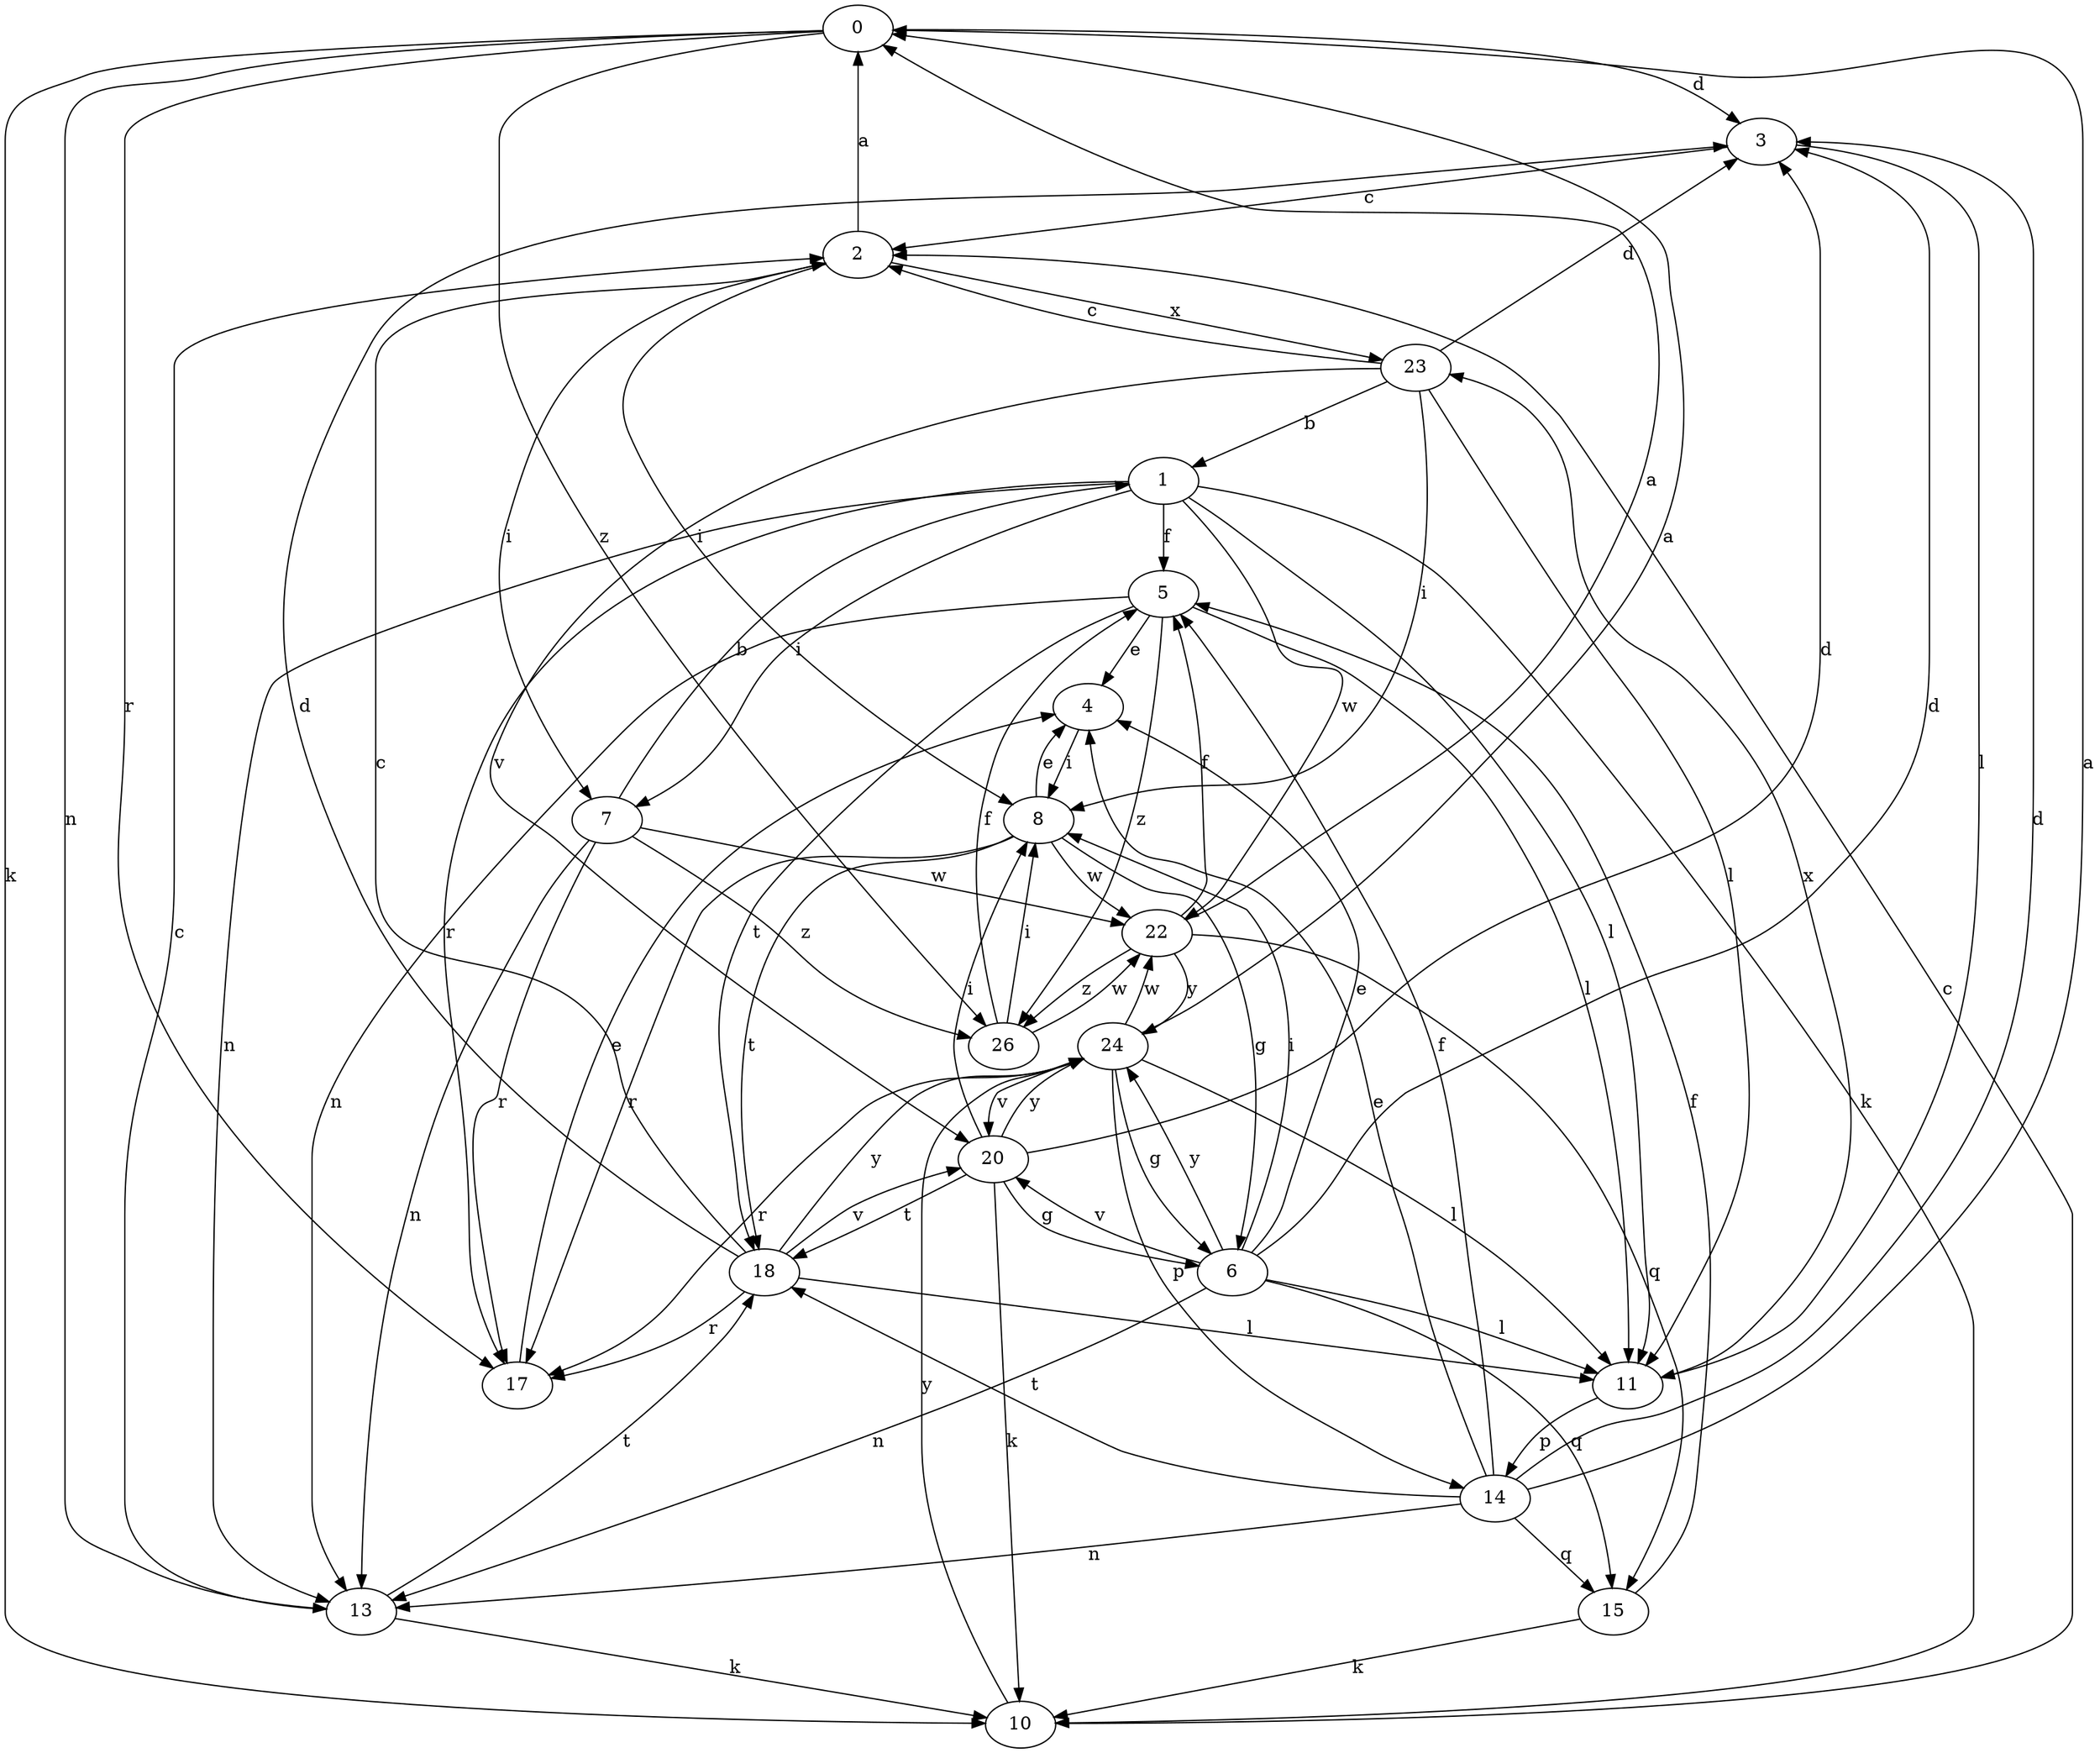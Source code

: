 strict digraph  {
0;
1;
2;
3;
4;
5;
6;
7;
8;
10;
11;
13;
14;
15;
17;
18;
20;
22;
23;
24;
26;
0 -> 3  [label=d];
0 -> 10  [label=k];
0 -> 13  [label=n];
0 -> 17  [label=r];
0 -> 26  [label=z];
1 -> 5  [label=f];
1 -> 7  [label=i];
1 -> 10  [label=k];
1 -> 11  [label=l];
1 -> 13  [label=n];
1 -> 17  [label=r];
1 -> 22  [label=w];
2 -> 0  [label=a];
2 -> 7  [label=i];
2 -> 8  [label=i];
2 -> 23  [label=x];
3 -> 2  [label=c];
3 -> 11  [label=l];
4 -> 8  [label=i];
5 -> 4  [label=e];
5 -> 11  [label=l];
5 -> 13  [label=n];
5 -> 18  [label=t];
5 -> 26  [label=z];
6 -> 3  [label=d];
6 -> 4  [label=e];
6 -> 8  [label=i];
6 -> 11  [label=l];
6 -> 13  [label=n];
6 -> 15  [label=q];
6 -> 20  [label=v];
6 -> 24  [label=y];
7 -> 1  [label=b];
7 -> 13  [label=n];
7 -> 17  [label=r];
7 -> 22  [label=w];
7 -> 26  [label=z];
8 -> 4  [label=e];
8 -> 6  [label=g];
8 -> 17  [label=r];
8 -> 18  [label=t];
8 -> 22  [label=w];
10 -> 2  [label=c];
10 -> 24  [label=y];
11 -> 14  [label=p];
11 -> 23  [label=x];
13 -> 2  [label=c];
13 -> 10  [label=k];
13 -> 18  [label=t];
14 -> 0  [label=a];
14 -> 3  [label=d];
14 -> 4  [label=e];
14 -> 5  [label=f];
14 -> 13  [label=n];
14 -> 15  [label=q];
14 -> 18  [label=t];
15 -> 5  [label=f];
15 -> 10  [label=k];
17 -> 4  [label=e];
18 -> 2  [label=c];
18 -> 3  [label=d];
18 -> 11  [label=l];
18 -> 17  [label=r];
18 -> 20  [label=v];
18 -> 24  [label=y];
20 -> 3  [label=d];
20 -> 6  [label=g];
20 -> 8  [label=i];
20 -> 10  [label=k];
20 -> 18  [label=t];
20 -> 24  [label=y];
22 -> 0  [label=a];
22 -> 5  [label=f];
22 -> 15  [label=q];
22 -> 24  [label=y];
22 -> 26  [label=z];
23 -> 1  [label=b];
23 -> 2  [label=c];
23 -> 3  [label=d];
23 -> 8  [label=i];
23 -> 11  [label=l];
23 -> 20  [label=v];
24 -> 0  [label=a];
24 -> 6  [label=g];
24 -> 11  [label=l];
24 -> 14  [label=p];
24 -> 17  [label=r];
24 -> 20  [label=v];
24 -> 22  [label=w];
26 -> 5  [label=f];
26 -> 8  [label=i];
26 -> 22  [label=w];
}
